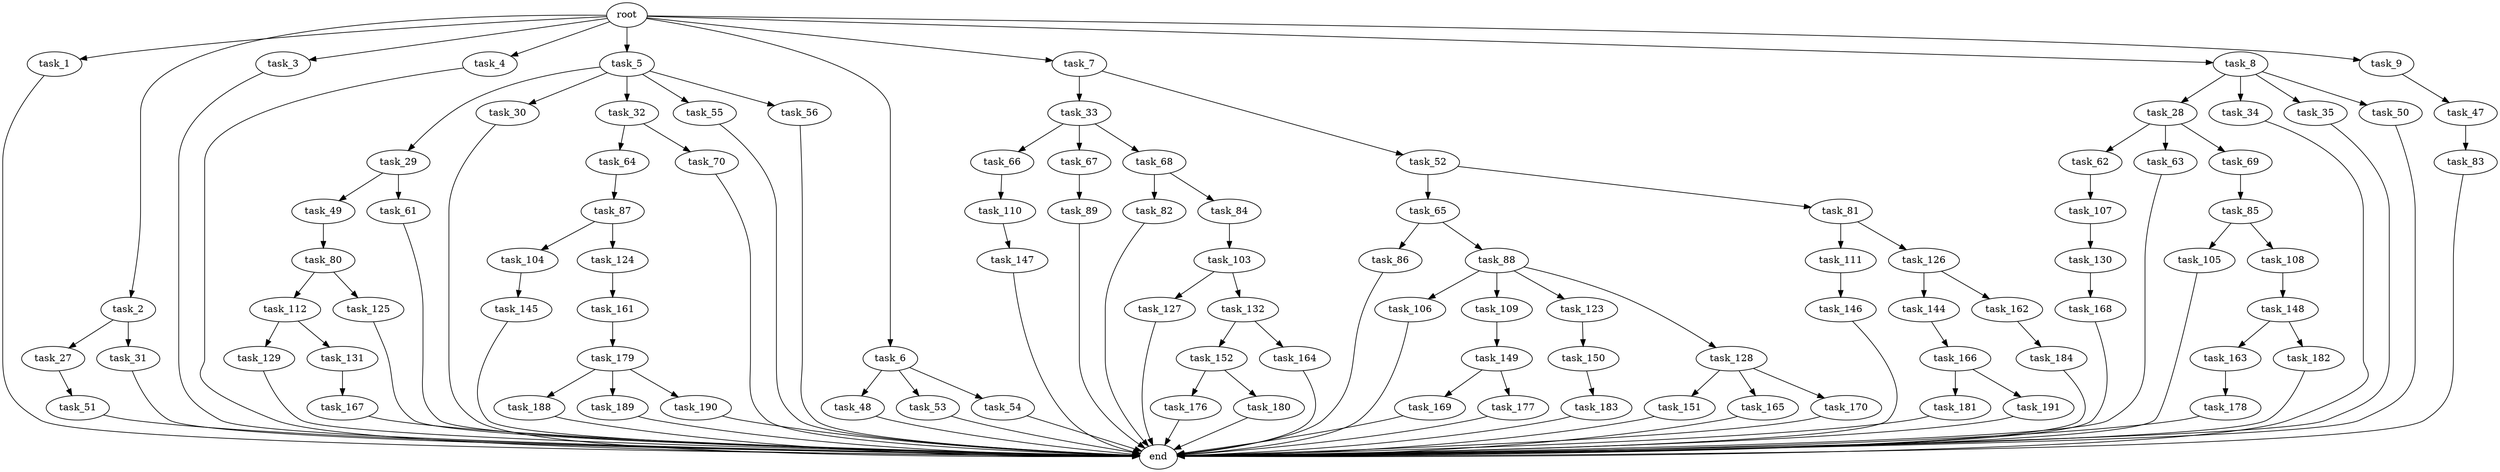 digraph G {
  root [size="0.000000"];
  task_1 [size="2.048000"];
  task_2 [size="2.048000"];
  task_3 [size="2.048000"];
  task_4 [size="2.048000"];
  task_5 [size="2.048000"];
  task_6 [size="2.048000"];
  task_7 [size="2.048000"];
  task_8 [size="2.048000"];
  task_9 [size="2.048000"];
  task_27 [size="618475290.624000"];
  task_28 [size="841813590.016000"];
  task_29 [size="1099511627.776000"];
  task_30 [size="1099511627.776000"];
  task_31 [size="618475290.624000"];
  task_32 [size="1099511627.776000"];
  task_33 [size="68719476.736000"];
  task_34 [size="841813590.016000"];
  task_35 [size="841813590.016000"];
  task_47 [size="429496729.600000"];
  task_48 [size="1099511627.776000"];
  task_49 [size="429496729.600000"];
  task_50 [size="841813590.016000"];
  task_51 [size="154618822.656000"];
  task_52 [size="68719476.736000"];
  task_53 [size="1099511627.776000"];
  task_54 [size="1099511627.776000"];
  task_55 [size="1099511627.776000"];
  task_56 [size="1099511627.776000"];
  task_61 [size="429496729.600000"];
  task_62 [size="429496729.600000"];
  task_63 [size="429496729.600000"];
  task_64 [size="1391569403.904000"];
  task_65 [size="429496729.600000"];
  task_66 [size="1099511627.776000"];
  task_67 [size="1099511627.776000"];
  task_68 [size="1099511627.776000"];
  task_69 [size="429496729.600000"];
  task_70 [size="1391569403.904000"];
  task_80 [size="429496729.600000"];
  task_81 [size="429496729.600000"];
  task_82 [size="1717986918.400000"];
  task_83 [size="841813590.016000"];
  task_84 [size="1717986918.400000"];
  task_85 [size="1391569403.904000"];
  task_86 [size="429496729.600000"];
  task_87 [size="1391569403.904000"];
  task_88 [size="429496729.600000"];
  task_89 [size="1391569403.904000"];
  task_103 [size="154618822.656000"];
  task_104 [size="1717986918.400000"];
  task_105 [size="1391569403.904000"];
  task_106 [size="618475290.624000"];
  task_107 [size="1391569403.904000"];
  task_108 [size="1391569403.904000"];
  task_109 [size="618475290.624000"];
  task_110 [size="429496729.600000"];
  task_111 [size="274877906.944000"];
  task_112 [size="68719476.736000"];
  task_123 [size="618475290.624000"];
  task_124 [size="1717986918.400000"];
  task_125 [size="68719476.736000"];
  task_126 [size="274877906.944000"];
  task_127 [size="1099511627.776000"];
  task_128 [size="618475290.624000"];
  task_129 [size="154618822.656000"];
  task_130 [size="274877906.944000"];
  task_131 [size="154618822.656000"];
  task_132 [size="1099511627.776000"];
  task_144 [size="618475290.624000"];
  task_145 [size="1099511627.776000"];
  task_146 [size="1717986918.400000"];
  task_147 [size="274877906.944000"];
  task_148 [size="274877906.944000"];
  task_149 [size="1099511627.776000"];
  task_150 [size="68719476.736000"];
  task_151 [size="274877906.944000"];
  task_152 [size="429496729.600000"];
  task_161 [size="841813590.016000"];
  task_162 [size="618475290.624000"];
  task_163 [size="841813590.016000"];
  task_164 [size="429496729.600000"];
  task_165 [size="274877906.944000"];
  task_166 [size="154618822.656000"];
  task_167 [size="274877906.944000"];
  task_168 [size="68719476.736000"];
  task_169 [size="68719476.736000"];
  task_170 [size="274877906.944000"];
  task_176 [size="429496729.600000"];
  task_177 [size="68719476.736000"];
  task_178 [size="1717986918.400000"];
  task_179 [size="429496729.600000"];
  task_180 [size="429496729.600000"];
  task_181 [size="429496729.600000"];
  task_182 [size="841813590.016000"];
  task_183 [size="618475290.624000"];
  task_184 [size="1099511627.776000"];
  task_188 [size="618475290.624000"];
  task_189 [size="618475290.624000"];
  task_190 [size="618475290.624000"];
  task_191 [size="429496729.600000"];
  end [size="0.000000"];

  root -> task_1 [size="1.000000"];
  root -> task_2 [size="1.000000"];
  root -> task_3 [size="1.000000"];
  root -> task_4 [size="1.000000"];
  root -> task_5 [size="1.000000"];
  root -> task_6 [size="1.000000"];
  root -> task_7 [size="1.000000"];
  root -> task_8 [size="1.000000"];
  root -> task_9 [size="1.000000"];
  task_1 -> end [size="1.000000"];
  task_2 -> task_27 [size="301989888.000000"];
  task_2 -> task_31 [size="301989888.000000"];
  task_3 -> end [size="1.000000"];
  task_4 -> end [size="1.000000"];
  task_5 -> task_29 [size="536870912.000000"];
  task_5 -> task_30 [size="536870912.000000"];
  task_5 -> task_32 [size="536870912.000000"];
  task_5 -> task_55 [size="536870912.000000"];
  task_5 -> task_56 [size="536870912.000000"];
  task_6 -> task_48 [size="536870912.000000"];
  task_6 -> task_53 [size="536870912.000000"];
  task_6 -> task_54 [size="536870912.000000"];
  task_7 -> task_33 [size="33554432.000000"];
  task_7 -> task_52 [size="33554432.000000"];
  task_8 -> task_28 [size="411041792.000000"];
  task_8 -> task_34 [size="411041792.000000"];
  task_8 -> task_35 [size="411041792.000000"];
  task_8 -> task_50 [size="411041792.000000"];
  task_9 -> task_47 [size="209715200.000000"];
  task_27 -> task_51 [size="75497472.000000"];
  task_28 -> task_62 [size="209715200.000000"];
  task_28 -> task_63 [size="209715200.000000"];
  task_28 -> task_69 [size="209715200.000000"];
  task_29 -> task_49 [size="209715200.000000"];
  task_29 -> task_61 [size="209715200.000000"];
  task_30 -> end [size="1.000000"];
  task_31 -> end [size="1.000000"];
  task_32 -> task_64 [size="679477248.000000"];
  task_32 -> task_70 [size="679477248.000000"];
  task_33 -> task_66 [size="536870912.000000"];
  task_33 -> task_67 [size="536870912.000000"];
  task_33 -> task_68 [size="536870912.000000"];
  task_34 -> end [size="1.000000"];
  task_35 -> end [size="1.000000"];
  task_47 -> task_83 [size="411041792.000000"];
  task_48 -> end [size="1.000000"];
  task_49 -> task_80 [size="209715200.000000"];
  task_50 -> end [size="1.000000"];
  task_51 -> end [size="1.000000"];
  task_52 -> task_65 [size="209715200.000000"];
  task_52 -> task_81 [size="209715200.000000"];
  task_53 -> end [size="1.000000"];
  task_54 -> end [size="1.000000"];
  task_55 -> end [size="1.000000"];
  task_56 -> end [size="1.000000"];
  task_61 -> end [size="1.000000"];
  task_62 -> task_107 [size="679477248.000000"];
  task_63 -> end [size="1.000000"];
  task_64 -> task_87 [size="679477248.000000"];
  task_65 -> task_86 [size="209715200.000000"];
  task_65 -> task_88 [size="209715200.000000"];
  task_66 -> task_110 [size="209715200.000000"];
  task_67 -> task_89 [size="679477248.000000"];
  task_68 -> task_82 [size="838860800.000000"];
  task_68 -> task_84 [size="838860800.000000"];
  task_69 -> task_85 [size="679477248.000000"];
  task_70 -> end [size="1.000000"];
  task_80 -> task_112 [size="33554432.000000"];
  task_80 -> task_125 [size="33554432.000000"];
  task_81 -> task_111 [size="134217728.000000"];
  task_81 -> task_126 [size="134217728.000000"];
  task_82 -> end [size="1.000000"];
  task_83 -> end [size="1.000000"];
  task_84 -> task_103 [size="75497472.000000"];
  task_85 -> task_105 [size="679477248.000000"];
  task_85 -> task_108 [size="679477248.000000"];
  task_86 -> end [size="1.000000"];
  task_87 -> task_104 [size="838860800.000000"];
  task_87 -> task_124 [size="838860800.000000"];
  task_88 -> task_106 [size="301989888.000000"];
  task_88 -> task_109 [size="301989888.000000"];
  task_88 -> task_123 [size="301989888.000000"];
  task_88 -> task_128 [size="301989888.000000"];
  task_89 -> end [size="1.000000"];
  task_103 -> task_127 [size="536870912.000000"];
  task_103 -> task_132 [size="536870912.000000"];
  task_104 -> task_145 [size="536870912.000000"];
  task_105 -> end [size="1.000000"];
  task_106 -> end [size="1.000000"];
  task_107 -> task_130 [size="134217728.000000"];
  task_108 -> task_148 [size="134217728.000000"];
  task_109 -> task_149 [size="536870912.000000"];
  task_110 -> task_147 [size="134217728.000000"];
  task_111 -> task_146 [size="838860800.000000"];
  task_112 -> task_129 [size="75497472.000000"];
  task_112 -> task_131 [size="75497472.000000"];
  task_123 -> task_150 [size="33554432.000000"];
  task_124 -> task_161 [size="411041792.000000"];
  task_125 -> end [size="1.000000"];
  task_126 -> task_144 [size="301989888.000000"];
  task_126 -> task_162 [size="301989888.000000"];
  task_127 -> end [size="1.000000"];
  task_128 -> task_151 [size="134217728.000000"];
  task_128 -> task_165 [size="134217728.000000"];
  task_128 -> task_170 [size="134217728.000000"];
  task_129 -> end [size="1.000000"];
  task_130 -> task_168 [size="33554432.000000"];
  task_131 -> task_167 [size="134217728.000000"];
  task_132 -> task_152 [size="209715200.000000"];
  task_132 -> task_164 [size="209715200.000000"];
  task_144 -> task_166 [size="75497472.000000"];
  task_145 -> end [size="1.000000"];
  task_146 -> end [size="1.000000"];
  task_147 -> end [size="1.000000"];
  task_148 -> task_163 [size="411041792.000000"];
  task_148 -> task_182 [size="411041792.000000"];
  task_149 -> task_169 [size="33554432.000000"];
  task_149 -> task_177 [size="33554432.000000"];
  task_150 -> task_183 [size="301989888.000000"];
  task_151 -> end [size="1.000000"];
  task_152 -> task_176 [size="209715200.000000"];
  task_152 -> task_180 [size="209715200.000000"];
  task_161 -> task_179 [size="209715200.000000"];
  task_162 -> task_184 [size="536870912.000000"];
  task_163 -> task_178 [size="838860800.000000"];
  task_164 -> end [size="1.000000"];
  task_165 -> end [size="1.000000"];
  task_166 -> task_181 [size="209715200.000000"];
  task_166 -> task_191 [size="209715200.000000"];
  task_167 -> end [size="1.000000"];
  task_168 -> end [size="1.000000"];
  task_169 -> end [size="1.000000"];
  task_170 -> end [size="1.000000"];
  task_176 -> end [size="1.000000"];
  task_177 -> end [size="1.000000"];
  task_178 -> end [size="1.000000"];
  task_179 -> task_188 [size="301989888.000000"];
  task_179 -> task_189 [size="301989888.000000"];
  task_179 -> task_190 [size="301989888.000000"];
  task_180 -> end [size="1.000000"];
  task_181 -> end [size="1.000000"];
  task_182 -> end [size="1.000000"];
  task_183 -> end [size="1.000000"];
  task_184 -> end [size="1.000000"];
  task_188 -> end [size="1.000000"];
  task_189 -> end [size="1.000000"];
  task_190 -> end [size="1.000000"];
  task_191 -> end [size="1.000000"];
}
